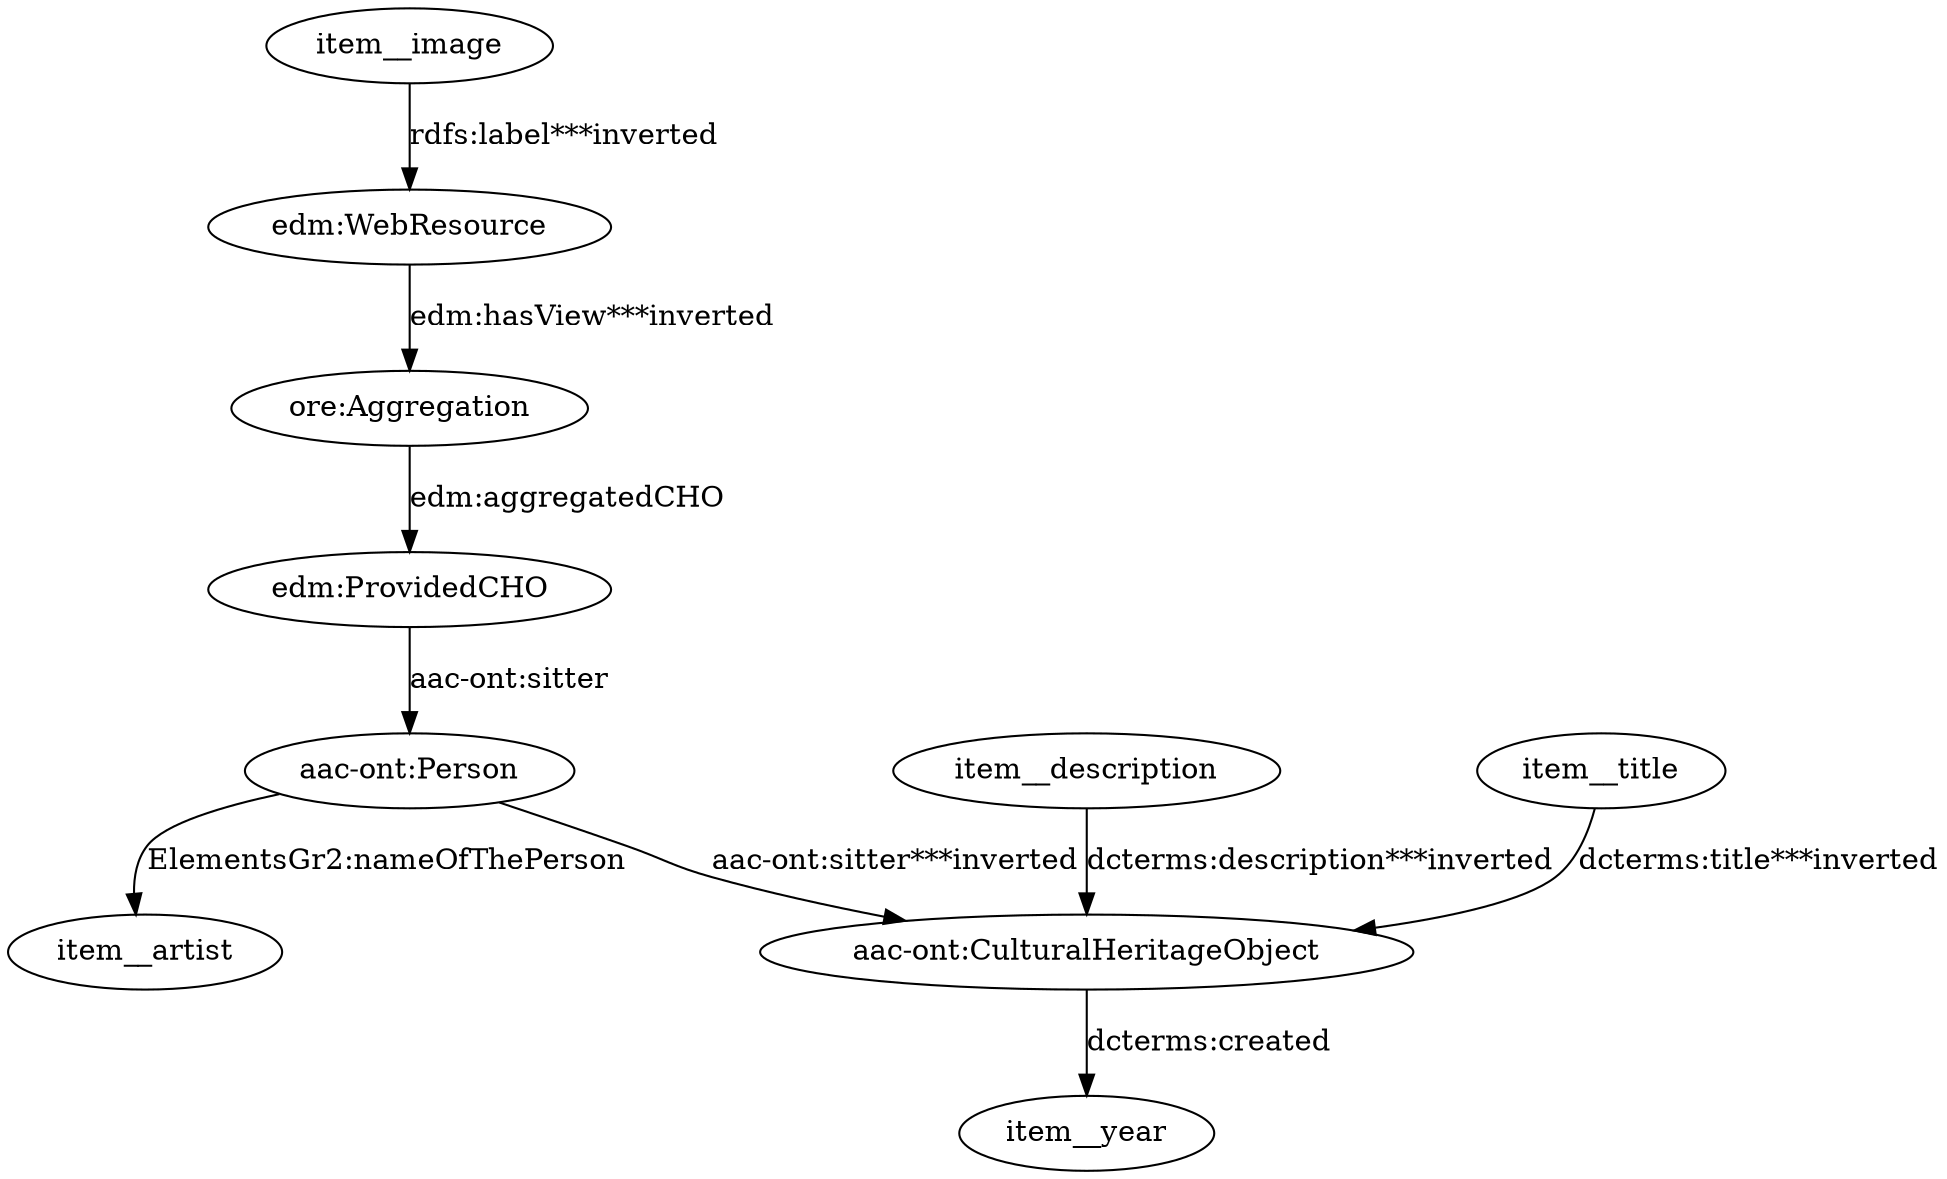 digraph {
  "aac-ont:CulturalHeritageObject1" [type=class_uri,label="aac-ont:CulturalHeritageObject"]
  item__year [type=attribute_name,label=item__year]
  "aac-ont:Person1" [type=class_uri,label="aac-ont:Person"]
  item__artist [type=attribute_name,label=item__artist]
  "edm:ProvidedCHO" [type=class_uri,label="edm:ProvidedCHO"]
  "edm:WebResource1" [type=class_uri,label="edm:WebResource"]
  "ore:Aggregation" [type=class_uri,label="ore:Aggregation"]
  item__description [type=attribute_name,label=item__description]
  item__image [type=attribute_name,label=item__image]
  item__title [type=attribute_name,label=item__title]
  "aac-ont:CulturalHeritageObject1" -> item__year [label="dcterms:created",type=st_property_uri]
  "aac-ont:Person1" -> "aac-ont:CulturalHeritageObject1" [type=direct_property_uri,label="aac-ont:sitter***inverted",weight=1]
  "aac-ont:Person1" -> item__artist [label="ElementsGr2:nameOfThePerson",type=st_property_uri]
  "edm:ProvidedCHO" -> "aac-ont:Person1" [label="aac-ont:sitter",type=direct_property_uri,weight=1]
  "edm:WebResource1" -> "ore:Aggregation" [type=direct_property_uri,label="edm:hasView***inverted",weight=1]
  item__description -> "aac-ont:CulturalHeritageObject1" [type=st_property_uri,label="dcterms:description***inverted",weight=1]
  item__image -> "edm:WebResource1" [type=st_property_uri,label="rdfs:label***inverted",weight=1]
  item__title -> "aac-ont:CulturalHeritageObject1" [type=st_property_uri,label="dcterms:title***inverted",weight=1]
  "ore:Aggregation" -> "edm:ProvidedCHO" [label="edm:aggregatedCHO",type=direct_property_uri,weight=1]
}
